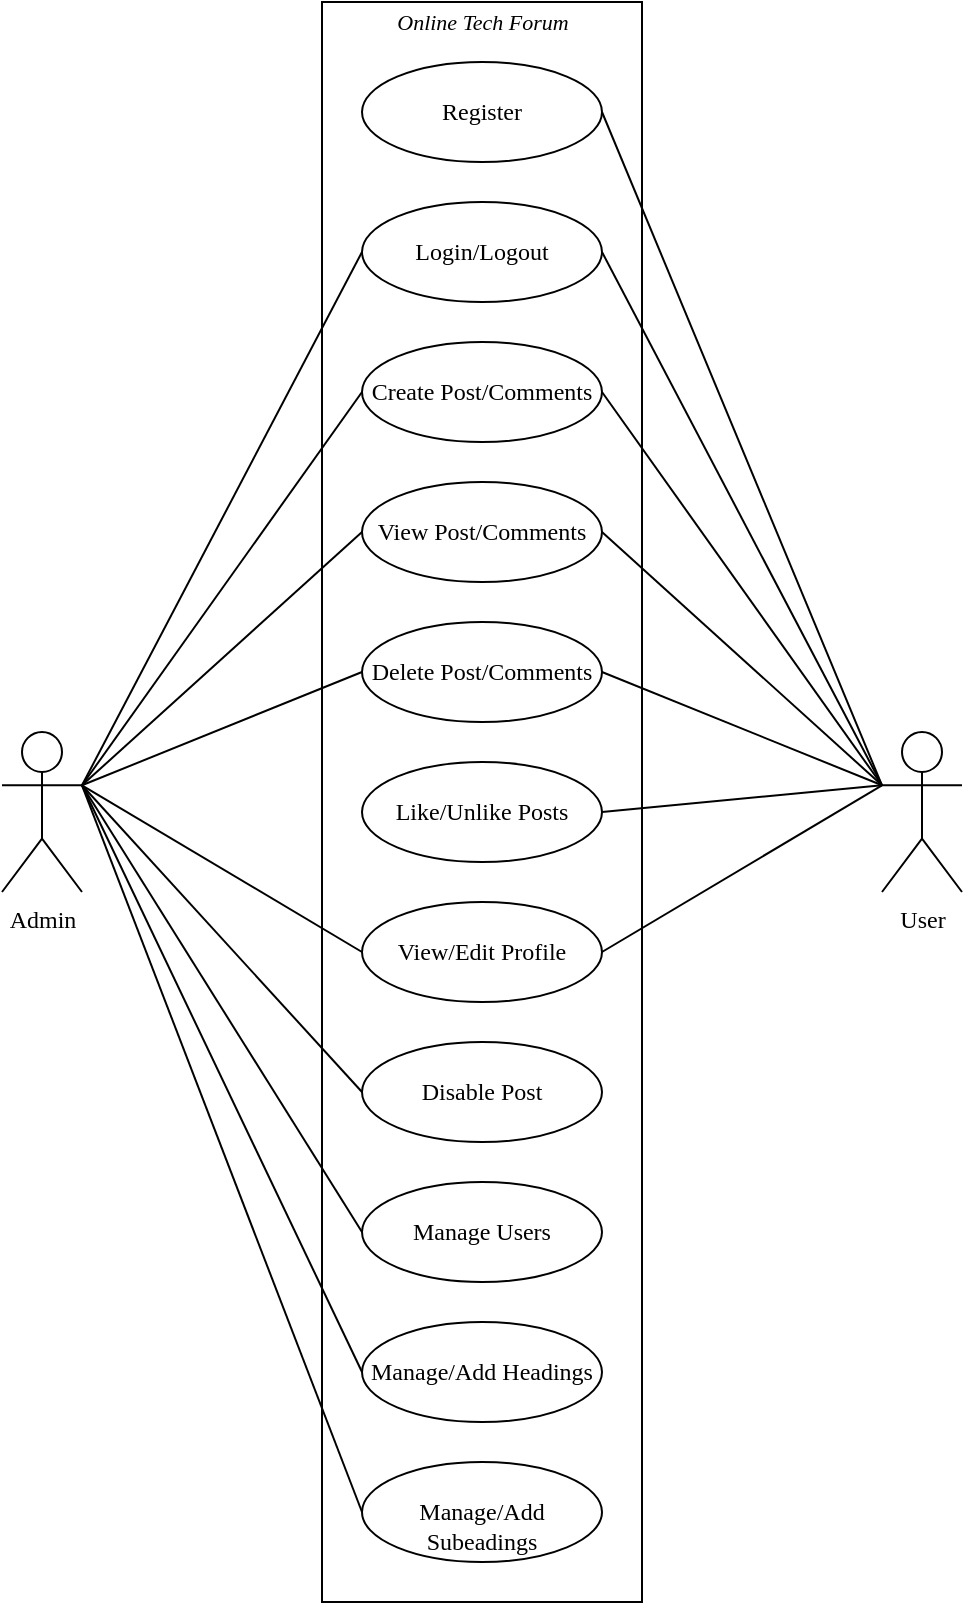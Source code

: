 <mxfile version="21.6.5" type="github">
  <diagram name="Page-1" id="YHU6Rgnys7c8z3kesIiD">
    <mxGraphModel dx="1963" dy="1050" grid="1" gridSize="10" guides="1" tooltips="1" connect="1" arrows="1" fold="1" page="1" pageScale="1" pageWidth="827" pageHeight="1169" math="0" shadow="0">
      <root>
        <mxCell id="0" />
        <mxCell id="1" parent="0" />
        <mxCell id="6OsOoaI9JA8HRrGluOtq-1" value="" style="rounded=0;whiteSpace=wrap;html=1;fillColor=none;fontFamily=Times New Roman;labelBackgroundColor=none;" parent="1" vertex="1">
          <mxGeometry x="320" y="75" width="160" height="800" as="geometry" />
        </mxCell>
        <mxCell id="6OsOoaI9JA8HRrGluOtq-2" value="Register" style="ellipse;whiteSpace=wrap;html=1;fontFamily=Times New Roman;labelBackgroundColor=none;" parent="1" vertex="1">
          <mxGeometry x="340" y="105" width="120" height="50" as="geometry" />
        </mxCell>
        <mxCell id="6OsOoaI9JA8HRrGluOtq-3" value="Login/Logout" style="ellipse;whiteSpace=wrap;html=1;fontFamily=Times New Roman;labelBackgroundColor=none;" parent="1" vertex="1">
          <mxGeometry x="340" y="175" width="120" height="50" as="geometry" />
        </mxCell>
        <mxCell id="6OsOoaI9JA8HRrGluOtq-4" value="Create Post/Comments" style="ellipse;whiteSpace=wrap;html=1;fontFamily=Times New Roman;labelBackgroundColor=none;" parent="1" vertex="1">
          <mxGeometry x="340" y="245" width="120" height="50" as="geometry" />
        </mxCell>
        <mxCell id="6OsOoaI9JA8HRrGluOtq-5" value="View Post/Comments" style="ellipse;whiteSpace=wrap;html=1;fontFamily=Times New Roman;labelBackgroundColor=none;" parent="1" vertex="1">
          <mxGeometry x="340" y="315" width="120" height="50" as="geometry" />
        </mxCell>
        <mxCell id="6OsOoaI9JA8HRrGluOtq-8" value="View/Edit Profile" style="ellipse;whiteSpace=wrap;html=1;fontFamily=Times New Roman;labelBackgroundColor=none;" parent="1" vertex="1">
          <mxGeometry x="340" y="525" width="120" height="50" as="geometry" />
        </mxCell>
        <mxCell id="6OsOoaI9JA8HRrGluOtq-9" value="Disable Post" style="ellipse;whiteSpace=wrap;html=1;fontFamily=Times New Roman;labelBackgroundColor=none;" parent="1" vertex="1">
          <mxGeometry x="340" y="595" width="120" height="50" as="geometry" />
        </mxCell>
        <mxCell id="6OsOoaI9JA8HRrGluOtq-10" value="Delete Post/Comments" style="ellipse;whiteSpace=wrap;html=1;fontFamily=Times New Roman;labelBackgroundColor=none;" parent="1" vertex="1">
          <mxGeometry x="340" y="385" width="120" height="50" as="geometry" />
        </mxCell>
        <mxCell id="6OsOoaI9JA8HRrGluOtq-11" value="Like/Unlike Posts" style="ellipse;whiteSpace=wrap;html=1;fontFamily=Times New Roman;labelBackgroundColor=none;" parent="1" vertex="1">
          <mxGeometry x="340" y="455" width="120" height="50" as="geometry" />
        </mxCell>
        <mxCell id="6OsOoaI9JA8HRrGluOtq-12" value="&lt;br&gt;&lt;span style=&quot;color: rgb(0, 0, 0); font-size: 12px; font-style: normal; font-variant-ligatures: normal; font-variant-caps: normal; font-weight: 400; letter-spacing: normal; orphans: 2; text-align: center; text-indent: 0px; text-transform: none; widows: 2; word-spacing: 0px; -webkit-text-stroke-width: 0px; text-decoration-thickness: initial; text-decoration-style: initial; text-decoration-color: initial; float: none; display: inline !important;&quot;&gt;Manage/Add Subeadings&lt;/span&gt;&lt;br&gt;" style="ellipse;whiteSpace=wrap;html=1;fontFamily=Times New Roman;labelBackgroundColor=none;" parent="1" vertex="1">
          <mxGeometry x="340" y="805" width="120" height="50" as="geometry" />
        </mxCell>
        <mxCell id="6OsOoaI9JA8HRrGluOtq-13" value="Manage/Add Headings" style="ellipse;whiteSpace=wrap;html=1;fontFamily=Times New Roman;labelBackgroundColor=none;" parent="1" vertex="1">
          <mxGeometry x="340" y="735" width="120" height="50" as="geometry" />
        </mxCell>
        <mxCell id="6OsOoaI9JA8HRrGluOtq-14" value="Manage Users" style="ellipse;whiteSpace=wrap;html=1;fontFamily=Times New Roman;labelBackgroundColor=none;" parent="1" vertex="1">
          <mxGeometry x="340" y="665" width="120" height="50" as="geometry" />
        </mxCell>
        <mxCell id="6OsOoaI9JA8HRrGluOtq-15" value="Admin" style="shape=umlActor;verticalLabelPosition=bottom;verticalAlign=top;html=1;outlineConnect=0;fontFamily=Times New Roman;labelBackgroundColor=none;" parent="1" vertex="1">
          <mxGeometry x="160" y="440" width="40" height="80" as="geometry" />
        </mxCell>
        <mxCell id="6OsOoaI9JA8HRrGluOtq-22" value="&lt;i&gt;Online Tech Forum&lt;/i&gt;" style="edgeLabel;html=1;align=center;verticalAlign=middle;resizable=0;points=[];fontFamily=Times New Roman;labelBackgroundColor=none;" parent="1" vertex="1" connectable="0">
          <mxGeometry x="400.0" y="84.998" as="geometry" />
        </mxCell>
        <mxCell id="6OsOoaI9JA8HRrGluOtq-24" value="User" style="shape=umlActor;verticalLabelPosition=bottom;verticalAlign=top;html=1;outlineConnect=0;fontFamily=Times New Roman;labelBackgroundColor=none;" parent="1" vertex="1">
          <mxGeometry x="600" y="440" width="40" height="80" as="geometry" />
        </mxCell>
        <mxCell id="3lIeCYlXyhgfRKKZfb64-5" value="" style="endArrow=none;html=1;rounded=0;exitX=1;exitY=0.333;exitDx=0;exitDy=0;exitPerimeter=0;entryX=0;entryY=0.5;entryDx=0;entryDy=0;" edge="1" parent="1" source="6OsOoaI9JA8HRrGluOtq-15" target="6OsOoaI9JA8HRrGluOtq-3">
          <mxGeometry width="50" height="50" relative="1" as="geometry">
            <mxPoint x="240" y="480" as="sourcePoint" />
            <mxPoint x="250" y="380" as="targetPoint" />
          </mxGeometry>
        </mxCell>
        <mxCell id="3lIeCYlXyhgfRKKZfb64-6" value="" style="endArrow=none;html=1;rounded=0;entryX=0;entryY=0.333;entryDx=0;entryDy=0;entryPerimeter=0;exitX=1;exitY=0.5;exitDx=0;exitDy=0;" edge="1" parent="1" source="6OsOoaI9JA8HRrGluOtq-2" target="6OsOoaI9JA8HRrGluOtq-24">
          <mxGeometry width="50" height="50" relative="1" as="geometry">
            <mxPoint x="620" y="370" as="sourcePoint" />
            <mxPoint x="670" y="320" as="targetPoint" />
          </mxGeometry>
        </mxCell>
        <mxCell id="3lIeCYlXyhgfRKKZfb64-7" value="" style="endArrow=none;html=1;rounded=0;entryX=0;entryY=0.333;entryDx=0;entryDy=0;entryPerimeter=0;exitX=1;exitY=0.5;exitDx=0;exitDy=0;" edge="1" parent="1" source="6OsOoaI9JA8HRrGluOtq-3" target="6OsOoaI9JA8HRrGluOtq-24">
          <mxGeometry width="50" height="50" relative="1" as="geometry">
            <mxPoint x="650" y="200" as="sourcePoint" />
            <mxPoint x="600" y="537" as="targetPoint" />
          </mxGeometry>
        </mxCell>
        <mxCell id="3lIeCYlXyhgfRKKZfb64-8" value="" style="endArrow=none;html=1;rounded=0;entryX=0;entryY=0.333;entryDx=0;entryDy=0;entryPerimeter=0;exitX=1;exitY=0.5;exitDx=0;exitDy=0;" edge="1" parent="1" source="6OsOoaI9JA8HRrGluOtq-4" target="6OsOoaI9JA8HRrGluOtq-24">
          <mxGeometry width="50" height="50" relative="1" as="geometry">
            <mxPoint x="610" y="183" as="sourcePoint" />
            <mxPoint x="750" y="520" as="targetPoint" />
          </mxGeometry>
        </mxCell>
        <mxCell id="3lIeCYlXyhgfRKKZfb64-9" value="" style="endArrow=none;html=1;rounded=0;entryX=0;entryY=0.333;entryDx=0;entryDy=0;entryPerimeter=0;exitX=1;exitY=0.5;exitDx=0;exitDy=0;" edge="1" parent="1" source="6OsOoaI9JA8HRrGluOtq-5" target="6OsOoaI9JA8HRrGluOtq-24">
          <mxGeometry width="50" height="50" relative="1" as="geometry">
            <mxPoint x="610" y="140" as="sourcePoint" />
            <mxPoint x="750" y="477" as="targetPoint" />
          </mxGeometry>
        </mxCell>
        <mxCell id="3lIeCYlXyhgfRKKZfb64-10" value="" style="endArrow=none;html=1;rounded=0;entryX=0;entryY=0.333;entryDx=0;entryDy=0;entryPerimeter=0;exitX=1;exitY=0.5;exitDx=0;exitDy=0;fontStyle=1" edge="1" parent="1" source="6OsOoaI9JA8HRrGluOtq-8" target="6OsOoaI9JA8HRrGluOtq-24">
          <mxGeometry width="50" height="50" relative="1" as="geometry">
            <mxPoint x="650" y="238" as="sourcePoint" />
            <mxPoint x="790" y="575" as="targetPoint" />
          </mxGeometry>
        </mxCell>
        <mxCell id="3lIeCYlXyhgfRKKZfb64-11" value="" style="endArrow=none;html=1;rounded=0;exitX=1;exitY=0.5;exitDx=0;exitDy=0;entryX=0;entryY=0.333;entryDx=0;entryDy=0;entryPerimeter=0;" edge="1" parent="1" source="6OsOoaI9JA8HRrGluOtq-10" target="6OsOoaI9JA8HRrGluOtq-24">
          <mxGeometry width="50" height="50" relative="1" as="geometry">
            <mxPoint x="670" y="60" as="sourcePoint" />
            <mxPoint x="680" y="460" as="targetPoint" />
          </mxGeometry>
        </mxCell>
        <mxCell id="3lIeCYlXyhgfRKKZfb64-12" value="" style="endArrow=none;html=1;rounded=0;entryX=1;entryY=0.5;entryDx=0;entryDy=0;exitX=0;exitY=0.333;exitDx=0;exitDy=0;exitPerimeter=0;" edge="1" parent="1" source="6OsOoaI9JA8HRrGluOtq-24" target="6OsOoaI9JA8HRrGluOtq-11">
          <mxGeometry width="50" height="50" relative="1" as="geometry">
            <mxPoint x="510" y="451.5" as="sourcePoint" />
            <mxPoint x="650" y="788.5" as="targetPoint" />
          </mxGeometry>
        </mxCell>
        <mxCell id="3lIeCYlXyhgfRKKZfb64-13" value="" style="endArrow=none;html=1;rounded=0;exitX=1;exitY=0.333;exitDx=0;exitDy=0;exitPerimeter=0;entryX=0;entryY=0.5;entryDx=0;entryDy=0;" edge="1" parent="1" source="6OsOoaI9JA8HRrGluOtq-15" target="6OsOoaI9JA8HRrGluOtq-8">
          <mxGeometry width="50" height="50" relative="1" as="geometry">
            <mxPoint x="60" y="435" as="sourcePoint" />
            <mxPoint x="200" y="168" as="targetPoint" />
          </mxGeometry>
        </mxCell>
        <mxCell id="3lIeCYlXyhgfRKKZfb64-14" value="" style="endArrow=none;html=1;rounded=0;exitX=1;exitY=0.333;exitDx=0;exitDy=0;exitPerimeter=0;entryX=0;entryY=0.5;entryDx=0;entryDy=0;" edge="1" parent="1" source="6OsOoaI9JA8HRrGluOtq-15" target="6OsOoaI9JA8HRrGluOtq-14">
          <mxGeometry width="50" height="50" relative="1" as="geometry">
            <mxPoint y="435" as="sourcePoint" />
            <mxPoint x="140" y="168" as="targetPoint" />
          </mxGeometry>
        </mxCell>
        <mxCell id="3lIeCYlXyhgfRKKZfb64-15" value="" style="endArrow=none;html=1;rounded=0;exitX=1;exitY=0.333;exitDx=0;exitDy=0;exitPerimeter=0;entryX=0;entryY=0.5;entryDx=0;entryDy=0;" edge="1" parent="1" source="6OsOoaI9JA8HRrGluOtq-15" target="6OsOoaI9JA8HRrGluOtq-9">
          <mxGeometry width="50" height="50" relative="1" as="geometry">
            <mxPoint x="120" y="753.5" as="sourcePoint" />
            <mxPoint x="260" y="486.5" as="targetPoint" />
          </mxGeometry>
        </mxCell>
        <mxCell id="3lIeCYlXyhgfRKKZfb64-16" value="" style="endArrow=none;html=1;rounded=0;exitX=1;exitY=0.333;exitDx=0;exitDy=0;exitPerimeter=0;entryX=0;entryY=0.5;entryDx=0;entryDy=0;" edge="1" parent="1" source="6OsOoaI9JA8HRrGluOtq-15" target="6OsOoaI9JA8HRrGluOtq-5">
          <mxGeometry width="50" height="50" relative="1" as="geometry">
            <mxPoint x="100" y="467" as="sourcePoint" />
            <mxPoint x="240" y="200" as="targetPoint" />
          </mxGeometry>
        </mxCell>
        <mxCell id="3lIeCYlXyhgfRKKZfb64-17" value="" style="endArrow=none;html=1;rounded=0;exitX=1;exitY=0.333;exitDx=0;exitDy=0;exitPerimeter=0;entryX=0;entryY=0.5;entryDx=0;entryDy=0;" edge="1" parent="1" source="6OsOoaI9JA8HRrGluOtq-15" target="6OsOoaI9JA8HRrGluOtq-10">
          <mxGeometry width="50" height="50" relative="1" as="geometry">
            <mxPoint x="80" y="473.5" as="sourcePoint" />
            <mxPoint x="220" y="206.5" as="targetPoint" />
          </mxGeometry>
        </mxCell>
        <mxCell id="3lIeCYlXyhgfRKKZfb64-18" value="" style="endArrow=none;html=1;rounded=0;exitX=1;exitY=0.333;exitDx=0;exitDy=0;exitPerimeter=0;entryX=0;entryY=0.5;entryDx=0;entryDy=0;" edge="1" parent="1" source="6OsOoaI9JA8HRrGluOtq-15" target="6OsOoaI9JA8HRrGluOtq-13">
          <mxGeometry width="50" height="50" relative="1" as="geometry">
            <mxPoint x="160" y="753.5" as="sourcePoint" />
            <mxPoint x="300" y="486.5" as="targetPoint" />
          </mxGeometry>
        </mxCell>
        <mxCell id="3lIeCYlXyhgfRKKZfb64-19" value="" style="endArrow=none;html=1;rounded=0;exitX=1;exitY=0.333;exitDx=0;exitDy=0;exitPerimeter=0;entryX=0;entryY=0.5;entryDx=0;entryDy=0;" edge="1" parent="1" source="6OsOoaI9JA8HRrGluOtq-15" target="6OsOoaI9JA8HRrGluOtq-4">
          <mxGeometry width="50" height="50" relative="1" as="geometry">
            <mxPoint x="270" y="537" as="sourcePoint" />
            <mxPoint x="410" y="270" as="targetPoint" />
          </mxGeometry>
        </mxCell>
        <mxCell id="3lIeCYlXyhgfRKKZfb64-20" value="" style="endArrow=none;html=1;rounded=0;exitX=1;exitY=0.333;exitDx=0;exitDy=0;exitPerimeter=0;entryX=0;entryY=0.5;entryDx=0;entryDy=0;" edge="1" parent="1" source="6OsOoaI9JA8HRrGluOtq-15" target="6OsOoaI9JA8HRrGluOtq-12">
          <mxGeometry width="50" height="50" relative="1" as="geometry">
            <mxPoint x="170" y="520" as="sourcePoint" />
            <mxPoint x="310" y="813" as="targetPoint" />
          </mxGeometry>
        </mxCell>
      </root>
    </mxGraphModel>
  </diagram>
</mxfile>
